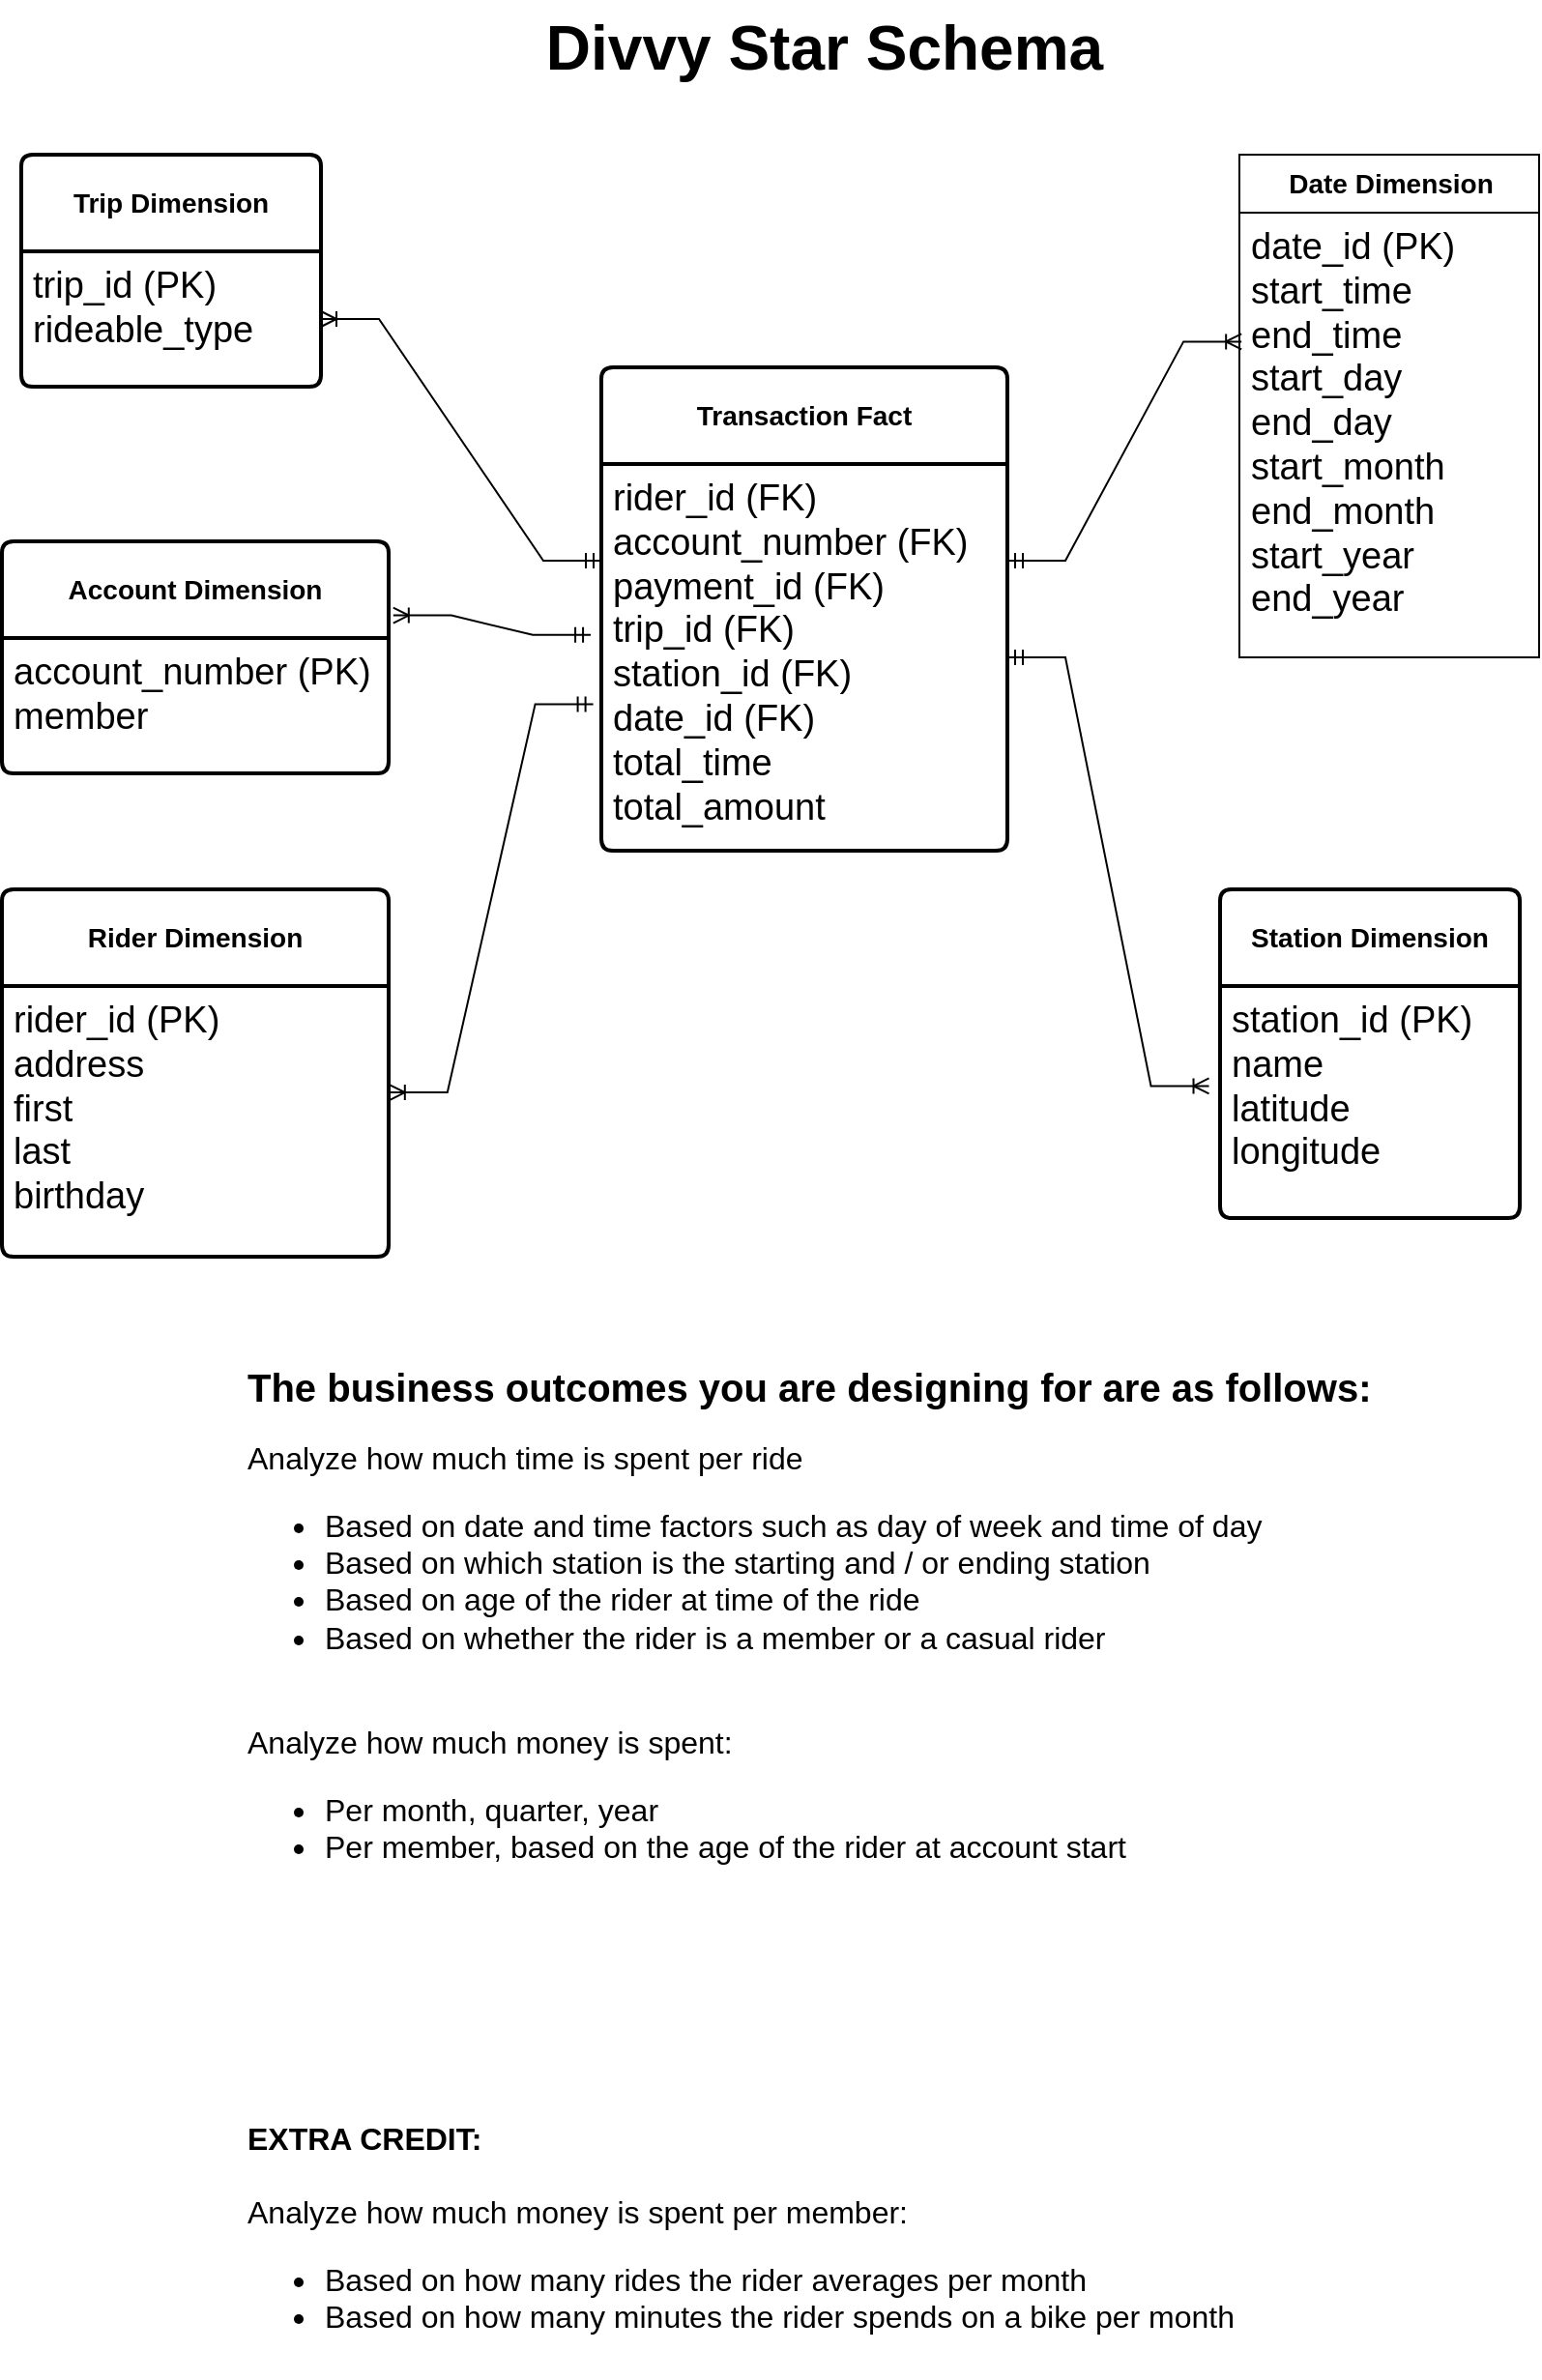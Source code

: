 <mxfile version="24.4.9" type="device">
  <diagram name="Page-1" id="pqOdOr7d9hsrN6ARZW-e">
    <mxGraphModel dx="1059" dy="549" grid="1" gridSize="10" guides="1" tooltips="1" connect="1" arrows="1" fold="1" page="1" pageScale="1" pageWidth="850" pageHeight="1100" math="0" shadow="0">
      <root>
        <mxCell id="0" />
        <mxCell id="1" parent="0" />
        <mxCell id="GEEOmJuqFZoFLlKZWXRN-1" value="&lt;b&gt;Transaction Fact&lt;/b&gt;" style="swimlane;childLayout=stackLayout;horizontal=1;startSize=50;horizontalStack=0;rounded=1;fontSize=14;fontStyle=0;strokeWidth=2;resizeParent=0;resizeLast=1;shadow=0;dashed=0;align=center;arcSize=4;whiteSpace=wrap;html=1;" vertex="1" parent="1">
          <mxGeometry x="320" y="270" width="210" height="250" as="geometry" />
        </mxCell>
        <mxCell id="GEEOmJuqFZoFLlKZWXRN-2" value="&lt;font style=&quot;font-size: 19px;&quot;&gt;rider_id (FK)&lt;/font&gt;&lt;div style=&quot;font-size: 19px;&quot;&gt;&lt;font style=&quot;font-size: 19px;&quot;&gt;account_number&amp;nbsp;&lt;/font&gt;&lt;span style=&quot;background-color: initial;&quot;&gt;(FK)&lt;/span&gt;&lt;/div&gt;&lt;div style=&quot;font-size: 19px;&quot;&gt;&lt;font style=&quot;font-size: 19px;&quot;&gt;payment_id&amp;nbsp;&lt;/font&gt;&lt;span style=&quot;background-color: initial;&quot;&gt;(FK)&lt;/span&gt;&lt;/div&gt;&lt;div style=&quot;font-size: 19px;&quot;&gt;&lt;font style=&quot;font-size: 19px;&quot;&gt;trip_id&amp;nbsp;&lt;/font&gt;&lt;span style=&quot;background-color: initial;&quot;&gt;(FK)&lt;/span&gt;&lt;/div&gt;&lt;div style=&quot;font-size: 19px;&quot;&gt;&lt;font style=&quot;font-size: 19px;&quot;&gt;station_id&amp;nbsp;&lt;/font&gt;&lt;span style=&quot;background-color: initial;&quot;&gt;(FK)&lt;/span&gt;&lt;/div&gt;&lt;div style=&quot;font-size: 19px;&quot;&gt;&lt;font style=&quot;font-size: 19px;&quot;&gt;date_id&amp;nbsp;&lt;/font&gt;&lt;span style=&quot;background-color: initial;&quot;&gt;(FK)&lt;/span&gt;&lt;/div&gt;&lt;div style=&quot;font-size: 19px;&quot;&gt;&lt;font style=&quot;font-size: 19px;&quot;&gt;total_time&lt;/font&gt;&lt;/div&gt;&lt;div style=&quot;font-size: 19px;&quot;&gt;&lt;font style=&quot;font-size: 19px;&quot;&gt;total_amount&lt;/font&gt;&lt;/div&gt;" style="align=left;strokeColor=none;fillColor=none;spacingLeft=4;fontSize=12;verticalAlign=top;resizable=0;rotatable=0;part=1;html=1;" vertex="1" parent="GEEOmJuqFZoFLlKZWXRN-1">
          <mxGeometry y="50" width="210" height="200" as="geometry" />
        </mxCell>
        <mxCell id="GEEOmJuqFZoFLlKZWXRN-4" value="&lt;font style=&quot;font-size: 14px;&quot;&gt;Date Dimension&lt;/font&gt;" style="shape=table;startSize=30;container=1;collapsible=1;childLayout=tableLayout;fixedRows=1;rowLines=0;fontStyle=1;align=center;resizeLast=1;html=1;" vertex="1" parent="1">
          <mxGeometry x="650" y="160" width="155" height="260" as="geometry" />
        </mxCell>
        <mxCell id="GEEOmJuqFZoFLlKZWXRN-5" value="&lt;span style=&quot;font-size: 19px;&quot;&gt;date_id (PK)&lt;/span&gt;&lt;div&gt;&lt;span style=&quot;font-size: 19px;&quot;&gt;start_time&lt;/span&gt;&lt;/div&gt;&lt;div&gt;&lt;span style=&quot;font-size: 19px;&quot;&gt;end_time&lt;/span&gt;&lt;/div&gt;&lt;div&gt;&lt;span style=&quot;font-size: 19px;&quot;&gt;start_day&lt;/span&gt;&lt;/div&gt;&lt;div&gt;&lt;span style=&quot;font-size: 19px;&quot;&gt;end_day&lt;/span&gt;&lt;/div&gt;&lt;div&gt;&lt;span style=&quot;font-size: 19px;&quot;&gt;start_month&lt;/span&gt;&lt;/div&gt;&lt;div&gt;&lt;span style=&quot;font-size: 19px;&quot;&gt;end_month&lt;/span&gt;&lt;/div&gt;&lt;div&gt;&lt;span style=&quot;font-size: 19px;&quot;&gt;start_year&lt;/span&gt;&lt;/div&gt;&lt;div&gt;&lt;span style=&quot;font-size: 19px;&quot;&gt;end_year&lt;/span&gt;&lt;/div&gt;" style="align=left;strokeColor=none;fillColor=none;spacingLeft=4;fontSize=12;verticalAlign=top;resizable=0;rotatable=0;part=1;html=1;" vertex="1" parent="GEEOmJuqFZoFLlKZWXRN-4">
          <mxGeometry y="30" width="155" height="230" as="geometry" />
        </mxCell>
        <mxCell id="GEEOmJuqFZoFLlKZWXRN-8" value="&lt;b&gt;Station Dimension&lt;/b&gt;" style="swimlane;childLayout=stackLayout;horizontal=1;startSize=50;horizontalStack=0;rounded=1;fontSize=14;fontStyle=0;strokeWidth=2;resizeParent=0;resizeLast=1;shadow=0;dashed=0;align=center;arcSize=4;whiteSpace=wrap;html=1;" vertex="1" parent="1">
          <mxGeometry x="640" y="540" width="155" height="170" as="geometry" />
        </mxCell>
        <mxCell id="GEEOmJuqFZoFLlKZWXRN-9" value="&lt;span style=&quot;font-size: 19px;&quot;&gt;station_id (PK)&lt;/span&gt;&lt;div&gt;&lt;span style=&quot;font-size: 19px;&quot;&gt;name&lt;/span&gt;&lt;/div&gt;&lt;div&gt;&lt;span style=&quot;font-size: 19px;&quot;&gt;latitude&lt;/span&gt;&lt;/div&gt;&lt;div&gt;&lt;span style=&quot;font-size: 19px;&quot;&gt;longitude&lt;/span&gt;&lt;/div&gt;" style="align=left;strokeColor=none;fillColor=none;spacingLeft=4;fontSize=12;verticalAlign=top;resizable=0;rotatable=0;part=1;html=1;" vertex="1" parent="GEEOmJuqFZoFLlKZWXRN-8">
          <mxGeometry y="50" width="155" height="120" as="geometry" />
        </mxCell>
        <mxCell id="GEEOmJuqFZoFLlKZWXRN-10" value="&lt;b&gt;Trip Dimension&lt;/b&gt;" style="swimlane;childLayout=stackLayout;horizontal=1;startSize=50;horizontalStack=0;rounded=1;fontSize=14;fontStyle=0;strokeWidth=2;resizeParent=0;resizeLast=1;shadow=0;dashed=0;align=center;arcSize=4;whiteSpace=wrap;html=1;" vertex="1" parent="1">
          <mxGeometry x="20" y="160" width="155" height="120" as="geometry" />
        </mxCell>
        <mxCell id="GEEOmJuqFZoFLlKZWXRN-11" value="&lt;span style=&quot;font-size: 19px;&quot;&gt;trip_id (PK)&lt;/span&gt;&lt;div&gt;&lt;span style=&quot;font-size: 19px;&quot;&gt;rideable_type&lt;/span&gt;&lt;/div&gt;" style="align=left;strokeColor=none;fillColor=none;spacingLeft=4;fontSize=12;verticalAlign=top;resizable=0;rotatable=0;part=1;html=1;" vertex="1" parent="GEEOmJuqFZoFLlKZWXRN-10">
          <mxGeometry y="50" width="155" height="70" as="geometry" />
        </mxCell>
        <mxCell id="GEEOmJuqFZoFLlKZWXRN-12" value="&lt;b&gt;Account Dimension&lt;/b&gt;" style="swimlane;childLayout=stackLayout;horizontal=1;startSize=50;horizontalStack=0;rounded=1;fontSize=14;fontStyle=0;strokeWidth=2;resizeParent=0;resizeLast=1;shadow=0;dashed=0;align=center;arcSize=4;whiteSpace=wrap;html=1;" vertex="1" parent="1">
          <mxGeometry x="10" y="360" width="200" height="120" as="geometry" />
        </mxCell>
        <mxCell id="GEEOmJuqFZoFLlKZWXRN-13" value="&lt;span style=&quot;font-size: 19px;&quot;&gt;account_number (PK)&lt;/span&gt;&lt;div&gt;&lt;span style=&quot;font-size: 19px;&quot;&gt;member&lt;/span&gt;&lt;/div&gt;" style="align=left;strokeColor=none;fillColor=none;spacingLeft=4;fontSize=12;verticalAlign=top;resizable=0;rotatable=0;part=1;html=1;" vertex="1" parent="GEEOmJuqFZoFLlKZWXRN-12">
          <mxGeometry y="50" width="200" height="70" as="geometry" />
        </mxCell>
        <mxCell id="GEEOmJuqFZoFLlKZWXRN-18" value="" style="edgeStyle=entityRelationEdgeStyle;fontSize=12;html=1;endArrow=ERoneToMany;startArrow=ERmandOne;rounded=0;entryX=0.007;entryY=0.29;entryDx=0;entryDy=0;entryPerimeter=0;exitX=1;exitY=0.25;exitDx=0;exitDy=0;" edge="1" parent="1" source="GEEOmJuqFZoFLlKZWXRN-2" target="GEEOmJuqFZoFLlKZWXRN-5">
          <mxGeometry width="100" height="100" relative="1" as="geometry">
            <mxPoint x="410" y="390" as="sourcePoint" />
            <mxPoint x="510" y="290" as="targetPoint" />
          </mxGeometry>
        </mxCell>
        <mxCell id="GEEOmJuqFZoFLlKZWXRN-19" value="" style="edgeStyle=entityRelationEdgeStyle;fontSize=12;html=1;endArrow=ERoneToMany;startArrow=ERmandOne;rounded=0;entryX=-0.037;entryY=0.431;entryDx=0;entryDy=0;entryPerimeter=0;exitX=1;exitY=0.5;exitDx=0;exitDy=0;" edge="1" parent="1" source="GEEOmJuqFZoFLlKZWXRN-2" target="GEEOmJuqFZoFLlKZWXRN-9">
          <mxGeometry width="100" height="100" relative="1" as="geometry">
            <mxPoint x="490" y="440" as="sourcePoint" />
            <mxPoint x="596" y="277" as="targetPoint" />
          </mxGeometry>
        </mxCell>
        <mxCell id="GEEOmJuqFZoFLlKZWXRN-20" value="" style="edgeStyle=entityRelationEdgeStyle;fontSize=12;html=1;endArrow=ERoneToMany;startArrow=ERmandOne;rounded=0;entryX=1;entryY=0.5;entryDx=0;entryDy=0;exitX=0;exitY=0.25;exitDx=0;exitDy=0;" edge="1" parent="1" source="GEEOmJuqFZoFLlKZWXRN-2" target="GEEOmJuqFZoFLlKZWXRN-11">
          <mxGeometry width="100" height="100" relative="1" as="geometry">
            <mxPoint x="290" y="270" as="sourcePoint" />
            <mxPoint x="396" y="107" as="targetPoint" />
          </mxGeometry>
        </mxCell>
        <mxCell id="GEEOmJuqFZoFLlKZWXRN-22" value="" style="edgeStyle=entityRelationEdgeStyle;fontSize=12;html=1;endArrow=ERoneToMany;startArrow=ERmandOne;rounded=0;entryX=1.012;entryY=0.319;entryDx=0;entryDy=0;exitX=-0.026;exitY=0.442;exitDx=0;exitDy=0;exitPerimeter=0;entryPerimeter=0;" edge="1" parent="1" source="GEEOmJuqFZoFLlKZWXRN-2" target="GEEOmJuqFZoFLlKZWXRN-12">
          <mxGeometry width="100" height="100" relative="1" as="geometry">
            <mxPoint x="304" y="430" as="sourcePoint" />
            <mxPoint x="356" y="277" as="targetPoint" />
          </mxGeometry>
        </mxCell>
        <mxCell id="GEEOmJuqFZoFLlKZWXRN-38" value="&lt;b&gt;&lt;font style=&quot;font-size: 32px;&quot;&gt;Divvy Star Schema&lt;/font&gt;&lt;/b&gt;" style="text;html=1;align=center;verticalAlign=middle;resizable=0;points=[];autosize=1;strokeColor=none;fillColor=none;" vertex="1" parent="1">
          <mxGeometry x="280" y="80" width="310" height="50" as="geometry" />
        </mxCell>
        <mxCell id="GEEOmJuqFZoFLlKZWXRN-39" value="&lt;b&gt;Rider Dimension&lt;/b&gt;" style="swimlane;childLayout=stackLayout;horizontal=1;startSize=50;horizontalStack=0;rounded=1;fontSize=14;fontStyle=0;strokeWidth=2;resizeParent=0;resizeLast=1;shadow=0;dashed=0;align=center;arcSize=4;whiteSpace=wrap;html=1;" vertex="1" parent="1">
          <mxGeometry x="10" y="540" width="200" height="190" as="geometry" />
        </mxCell>
        <mxCell id="GEEOmJuqFZoFLlKZWXRN-40" value="&lt;span style=&quot;font-size: 19px;&quot;&gt;rider_id (PK)&lt;/span&gt;&lt;div&gt;&lt;span style=&quot;font-size: 19px;&quot;&gt;address&lt;/span&gt;&lt;/div&gt;&lt;div&gt;&lt;span style=&quot;font-size: 19px;&quot;&gt;first&lt;/span&gt;&lt;/div&gt;&lt;div&gt;&lt;span style=&quot;font-size: 19px;&quot;&gt;last&lt;/span&gt;&lt;/div&gt;&lt;div&gt;&lt;span style=&quot;font-size: 19px;&quot;&gt;birthday&lt;/span&gt;&lt;/div&gt;" style="align=left;strokeColor=none;fillColor=none;spacingLeft=4;fontSize=12;verticalAlign=top;resizable=0;rotatable=0;part=1;html=1;" vertex="1" parent="GEEOmJuqFZoFLlKZWXRN-39">
          <mxGeometry y="50" width="200" height="140" as="geometry" />
        </mxCell>
        <mxCell id="GEEOmJuqFZoFLlKZWXRN-41" value="" style="edgeStyle=entityRelationEdgeStyle;fontSize=12;html=1;endArrow=ERoneToMany;startArrow=ERmandOne;rounded=0;entryX=1.002;entryY=0.393;entryDx=0;entryDy=0;entryPerimeter=0;exitX=-0.02;exitY=0.621;exitDx=0;exitDy=0;exitPerimeter=0;" edge="1" parent="1" source="GEEOmJuqFZoFLlKZWXRN-2" target="GEEOmJuqFZoFLlKZWXRN-40">
          <mxGeometry width="100" height="100" relative="1" as="geometry">
            <mxPoint x="300" y="630" as="sourcePoint" />
            <mxPoint x="374" y="792" as="targetPoint" />
          </mxGeometry>
        </mxCell>
        <mxCell id="GEEOmJuqFZoFLlKZWXRN-47" value="&lt;div style=&quot;&quot;&gt;&lt;b style=&quot;background-color: initial;&quot;&gt;&lt;font style=&quot;font-size: 20px;&quot;&gt;The business outcomes you are designing for are as follows:&lt;/font&gt;&lt;/b&gt;&lt;/div&gt;&lt;div&gt;&lt;br&gt;&lt;/div&gt;&lt;font style=&quot;font-size: 16px;&quot;&gt;Analyze how much time is spent per ride&lt;br&gt;&lt;/font&gt;&lt;ul style=&quot;font-size: 16px;&quot;&gt;&lt;li&gt;&lt;font style=&quot;font-size: 16px;&quot;&gt;Based on date and time factors such as day of week and time of day&lt;/font&gt;&lt;/li&gt;&lt;li&gt;&lt;font style=&quot;font-size: 16px;&quot;&gt;Based on which station is the starting and / or ending station&lt;/font&gt;&lt;/li&gt;&lt;li&gt;&lt;font style=&quot;font-size: 16px;&quot;&gt;Based on age of the rider at time of the ride&lt;/font&gt;&lt;/li&gt;&lt;li&gt;&lt;font style=&quot;font-size: 16px;&quot;&gt;Based on whether the rider is a member or a casual rider&lt;/font&gt;&lt;/li&gt;&lt;/ul&gt;&lt;div style=&quot;font-size: 16px;&quot;&gt;&lt;font style=&quot;font-size: 16px;&quot;&gt;&lt;br&gt;&lt;/font&gt;&lt;/div&gt;&lt;div style=&quot;font-size: 16px;&quot;&gt;&lt;font style=&quot;font-size: 16px;&quot;&gt;Analyze how much money is spent:&lt;br&gt;&lt;/font&gt;&lt;ul&gt;&lt;li&gt;&lt;font style=&quot;font-size: 16px;&quot;&gt;Per month, quarter, year&lt;/font&gt;&lt;/li&gt;&lt;li&gt;&lt;font style=&quot;font-size: 16px;&quot;&gt;Per member, based on the age of the rider at account start&lt;/font&gt;&lt;/li&gt;&lt;/ul&gt;&lt;div&gt;&lt;br&gt;&lt;/div&gt;&lt;div&gt;&lt;br&gt;&lt;/div&gt;&lt;div&gt;&lt;br&gt;&lt;/div&gt;&lt;div&gt;&lt;br&gt;&lt;/div&gt;&lt;div&gt;&lt;br&gt;&lt;/div&gt;&lt;/div&gt;&lt;div style=&quot;font-size: 16px;&quot;&gt;&lt;font style=&quot;font-size: 16px;&quot;&gt;&lt;br&gt;&lt;/font&gt;&lt;/div&gt;&lt;div style=&quot;font-size: 16px;&quot;&gt;&lt;font style=&quot;font-size: 16px;&quot;&gt;&lt;b&gt;EXTRA CREDIT:&lt;/b&gt;&lt;/font&gt;&lt;/div&gt;&lt;div style=&quot;font-size: 16px;&quot;&gt;&lt;font style=&quot;font-size: 16px;&quot;&gt;&lt;br&gt;&lt;/font&gt;&lt;/div&gt;&lt;div style=&quot;font-size: 16px;&quot;&gt;&lt;font style=&quot;font-size: 16px;&quot;&gt;Analyze how much money is spent per member:&lt;br&gt;&lt;/font&gt;&lt;ul style=&quot;&quot;&gt;&lt;li style=&quot;&quot;&gt;&lt;font style=&quot;font-size: 16px;&quot;&gt;Based on how many rides the rider averages per month&lt;/font&gt;&lt;/li&gt;&lt;li style=&quot;&quot;&gt;&lt;font style=&quot;font-size: 16px;&quot;&gt;Based on how many minutes the rider spends on a bike per month&lt;/font&gt;&lt;/li&gt;&lt;/ul&gt;&lt;/div&gt;" style="text;html=1;align=left;verticalAlign=middle;resizable=0;points=[];autosize=1;strokeColor=none;fillColor=none;" vertex="1" parent="1">
          <mxGeometry x="135" y="780" width="600" height="530" as="geometry" />
        </mxCell>
      </root>
    </mxGraphModel>
  </diagram>
</mxfile>
